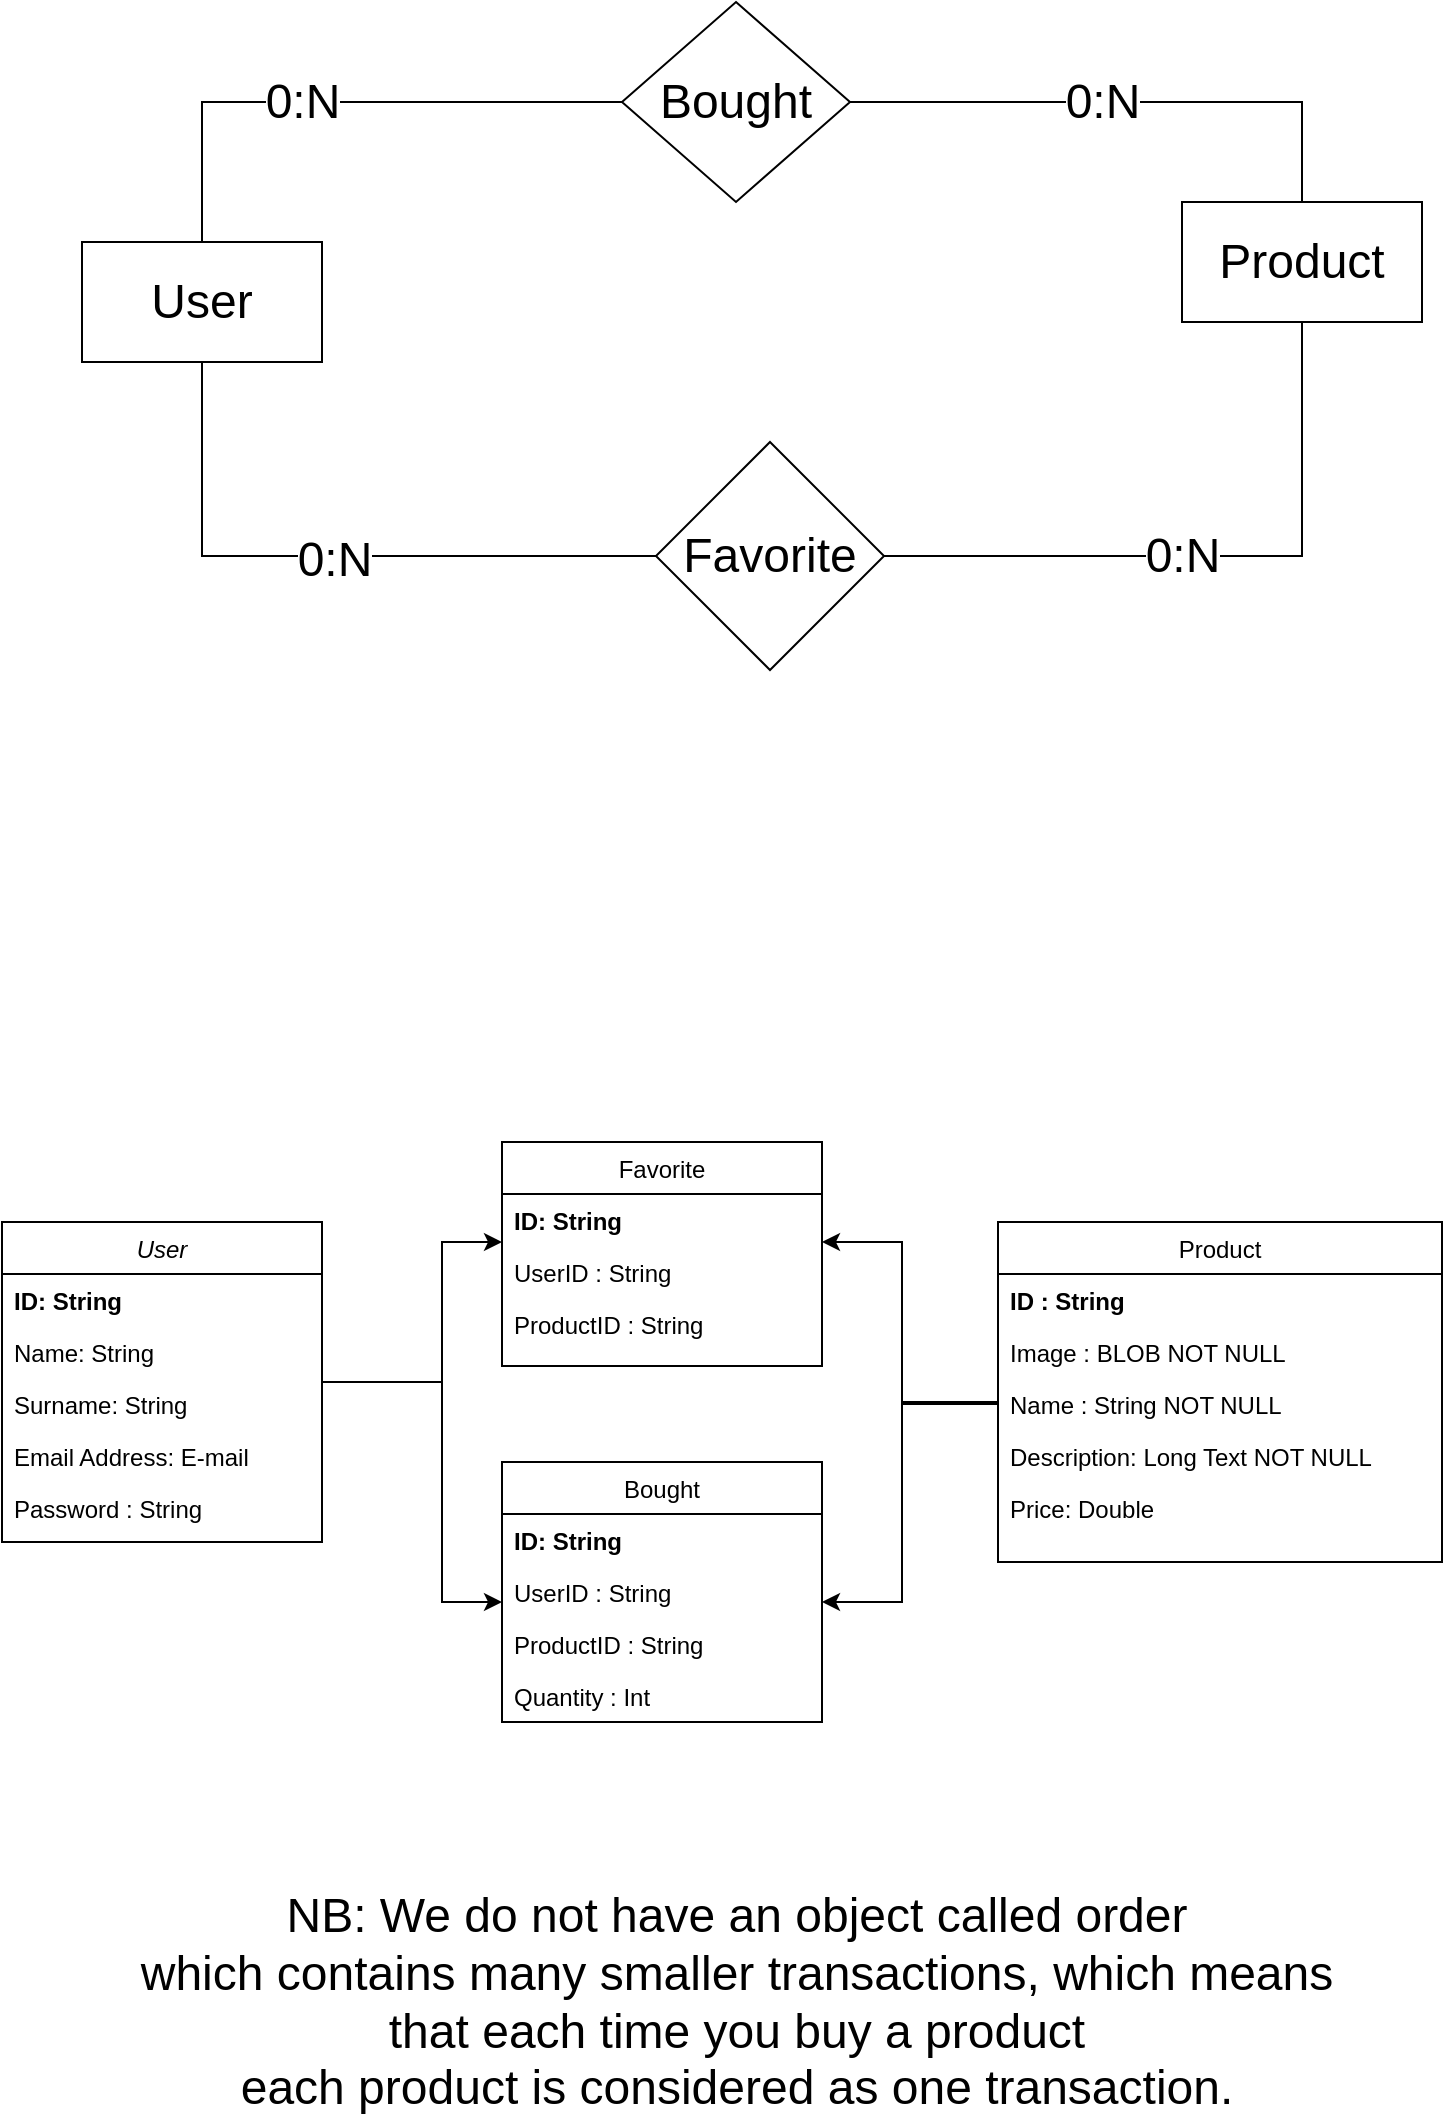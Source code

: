 <mxfile version="18.0.0" type="device"><diagram id="C5RBs43oDa-KdzZeNtuy" name="Page-1"><mxGraphModel dx="1422" dy="794" grid="1" gridSize="10" guides="1" tooltips="1" connect="1" arrows="1" fold="1" page="1" pageScale="1" pageWidth="827" pageHeight="1169" math="0" shadow="0"><root><mxCell id="WIyWlLk6GJQsqaUBKTNV-0"/><mxCell id="WIyWlLk6GJQsqaUBKTNV-1" parent="WIyWlLk6GJQsqaUBKTNV-0"/><mxCell id="eRDa9-uAciptOjBfAS-l-21" style="edgeStyle=orthogonalEdgeStyle;rounded=0;orthogonalLoop=1;jettySize=auto;html=1;fontSize=24;" parent="WIyWlLk6GJQsqaUBKTNV-1" source="zkfFHV4jXpPFQw0GAbJ--0" target="zkfFHV4jXpPFQw0GAbJ--13" edge="1"><mxGeometry relative="1" as="geometry"><mxPoint x="210" y="550" as="targetPoint"/><Array as="points"><mxPoint x="250" y="720"/><mxPoint x="250" y="650"/></Array></mxGeometry></mxCell><mxCell id="eRDa9-uAciptOjBfAS-l-30" style="edgeStyle=orthogonalEdgeStyle;rounded=0;orthogonalLoop=1;jettySize=auto;html=1;fontSize=24;" parent="WIyWlLk6GJQsqaUBKTNV-1" source="zkfFHV4jXpPFQw0GAbJ--0" target="eRDa9-uAciptOjBfAS-l-26" edge="1"><mxGeometry relative="1" as="geometry"><Array as="points"><mxPoint x="250" y="720"/><mxPoint x="250" y="830"/></Array></mxGeometry></mxCell><mxCell id="zkfFHV4jXpPFQw0GAbJ--0" value="User" style="swimlane;fontStyle=2;align=center;verticalAlign=top;childLayout=stackLayout;horizontal=1;startSize=26;horizontalStack=0;resizeParent=1;resizeLast=0;collapsible=1;marginBottom=0;rounded=0;shadow=0;strokeWidth=1;" parent="WIyWlLk6GJQsqaUBKTNV-1" vertex="1"><mxGeometry x="30" y="640" width="160" height="160" as="geometry"><mxRectangle x="230" y="140" width="160" height="26" as="alternateBounds"/></mxGeometry></mxCell><mxCell id="zkfFHV4jXpPFQw0GAbJ--5" value="ID: String" style="text;align=left;verticalAlign=top;spacingLeft=4;spacingRight=4;overflow=hidden;rotatable=0;points=[[0,0.5],[1,0.5]];portConstraint=eastwest;fontStyle=1" parent="zkfFHV4jXpPFQw0GAbJ--0" vertex="1"><mxGeometry y="26" width="160" height="26" as="geometry"/></mxCell><mxCell id="zkfFHV4jXpPFQw0GAbJ--1" value="Name: String" style="text;align=left;verticalAlign=top;spacingLeft=4;spacingRight=4;overflow=hidden;rotatable=0;points=[[0,0.5],[1,0.5]];portConstraint=eastwest;" parent="zkfFHV4jXpPFQw0GAbJ--0" vertex="1"><mxGeometry y="52" width="160" height="26" as="geometry"/></mxCell><mxCell id="zkfFHV4jXpPFQw0GAbJ--2" value="Surname: String" style="text;align=left;verticalAlign=top;spacingLeft=4;spacingRight=4;overflow=hidden;rotatable=0;points=[[0,0.5],[1,0.5]];portConstraint=eastwest;rounded=0;shadow=0;html=0;" parent="zkfFHV4jXpPFQw0GAbJ--0" vertex="1"><mxGeometry y="78" width="160" height="26" as="geometry"/></mxCell><mxCell id="zkfFHV4jXpPFQw0GAbJ--3" value="Email Address: E-mail" style="text;align=left;verticalAlign=top;spacingLeft=4;spacingRight=4;overflow=hidden;rotatable=0;points=[[0,0.5],[1,0.5]];portConstraint=eastwest;rounded=0;shadow=0;html=0;" parent="zkfFHV4jXpPFQw0GAbJ--0" vertex="1"><mxGeometry y="104" width="160" height="26" as="geometry"/></mxCell><mxCell id="eRDa9-uAciptOjBfAS-l-20" value="Password : String" style="text;align=left;verticalAlign=top;spacingLeft=4;spacingRight=4;overflow=hidden;rotatable=0;points=[[0,0.5],[1,0.5]];portConstraint=eastwest;" parent="zkfFHV4jXpPFQw0GAbJ--0" vertex="1"><mxGeometry y="130" width="160" height="26" as="geometry"/></mxCell><mxCell id="zkfFHV4jXpPFQw0GAbJ--13" value="Favorite" style="swimlane;fontStyle=0;align=center;verticalAlign=top;childLayout=stackLayout;horizontal=1;startSize=26;horizontalStack=0;resizeParent=1;resizeLast=0;collapsible=1;marginBottom=0;rounded=0;shadow=0;strokeWidth=1;" parent="WIyWlLk6GJQsqaUBKTNV-1" vertex="1"><mxGeometry x="280" y="600" width="160" height="112" as="geometry"><mxRectangle x="340" y="380" width="170" height="26" as="alternateBounds"/></mxGeometry></mxCell><mxCell id="zkfFHV4jXpPFQw0GAbJ--14" value="ID: String" style="text;align=left;verticalAlign=top;spacingLeft=4;spacingRight=4;overflow=hidden;rotatable=0;points=[[0,0.5],[1,0.5]];portConstraint=eastwest;fontStyle=1" parent="zkfFHV4jXpPFQw0GAbJ--13" vertex="1"><mxGeometry y="26" width="160" height="26" as="geometry"/></mxCell><mxCell id="eRDa9-uAciptOjBfAS-l-24" value="UserID : String" style="text;align=left;verticalAlign=top;spacingLeft=4;spacingRight=4;overflow=hidden;rotatable=0;points=[[0,0.5],[1,0.5]];portConstraint=eastwest;" parent="zkfFHV4jXpPFQw0GAbJ--13" vertex="1"><mxGeometry y="52" width="160" height="26" as="geometry"/></mxCell><mxCell id="eRDa9-uAciptOjBfAS-l-25" value="ProductID : String" style="text;align=left;verticalAlign=top;spacingLeft=4;spacingRight=4;overflow=hidden;rotatable=0;points=[[0,0.5],[1,0.5]];portConstraint=eastwest;" parent="zkfFHV4jXpPFQw0GAbJ--13" vertex="1"><mxGeometry y="78" width="160" height="26" as="geometry"/></mxCell><mxCell id="eRDa9-uAciptOjBfAS-l-22" style="edgeStyle=orthogonalEdgeStyle;rounded=0;orthogonalLoop=1;jettySize=auto;html=1;fontSize=24;" parent="WIyWlLk6GJQsqaUBKTNV-1" source="zkfFHV4jXpPFQw0GAbJ--17" target="zkfFHV4jXpPFQw0GAbJ--13" edge="1"><mxGeometry relative="1" as="geometry"><Array as="points"><mxPoint x="480" y="730"/><mxPoint x="480" y="650"/></Array></mxGeometry></mxCell><mxCell id="zkfFHV4jXpPFQw0GAbJ--17" value="Product" style="swimlane;fontStyle=0;align=center;verticalAlign=top;childLayout=stackLayout;horizontal=1;startSize=26;horizontalStack=0;resizeParent=1;resizeLast=0;collapsible=1;marginBottom=0;rounded=0;shadow=0;strokeWidth=1;" parent="WIyWlLk6GJQsqaUBKTNV-1" vertex="1"><mxGeometry x="528" y="640" width="222" height="170" as="geometry"><mxRectangle x="550" y="140" width="160" height="26" as="alternateBounds"/></mxGeometry></mxCell><mxCell id="zkfFHV4jXpPFQw0GAbJ--18" value="ID : String" style="text;align=left;verticalAlign=top;spacingLeft=4;spacingRight=4;overflow=hidden;rotatable=0;points=[[0,0.5],[1,0.5]];portConstraint=eastwest;fontStyle=1" parent="zkfFHV4jXpPFQw0GAbJ--17" vertex="1"><mxGeometry y="26" width="222" height="26" as="geometry"/></mxCell><mxCell id="zkfFHV4jXpPFQw0GAbJ--19" value="Image : BLOB NOT NULL" style="text;align=left;verticalAlign=top;spacingLeft=4;spacingRight=4;overflow=hidden;rotatable=0;points=[[0,0.5],[1,0.5]];portConstraint=eastwest;rounded=0;shadow=0;html=0;" parent="zkfFHV4jXpPFQw0GAbJ--17" vertex="1"><mxGeometry y="52" width="222" height="26" as="geometry"/></mxCell><mxCell id="zkfFHV4jXpPFQw0GAbJ--20" value="Name : String NOT NULL" style="text;align=left;verticalAlign=top;spacingLeft=4;spacingRight=4;overflow=hidden;rotatable=0;points=[[0,0.5],[1,0.5]];portConstraint=eastwest;rounded=0;shadow=0;html=0;" parent="zkfFHV4jXpPFQw0GAbJ--17" vertex="1"><mxGeometry y="78" width="222" height="26" as="geometry"/></mxCell><mxCell id="zkfFHV4jXpPFQw0GAbJ--21" value="Description: Long Text NOT NULL" style="text;align=left;verticalAlign=top;spacingLeft=4;spacingRight=4;overflow=hidden;rotatable=0;points=[[0,0.5],[1,0.5]];portConstraint=eastwest;rounded=0;shadow=0;html=0;" parent="zkfFHV4jXpPFQw0GAbJ--17" vertex="1"><mxGeometry y="104" width="222" height="26" as="geometry"/></mxCell><mxCell id="zkfFHV4jXpPFQw0GAbJ--22" value="Price: Double" style="text;align=left;verticalAlign=top;spacingLeft=4;spacingRight=4;overflow=hidden;rotatable=0;points=[[0,0.5],[1,0.5]];portConstraint=eastwest;rounded=0;shadow=0;html=0;" parent="zkfFHV4jXpPFQw0GAbJ--17" vertex="1"><mxGeometry y="130" width="222" height="26" as="geometry"/></mxCell><mxCell id="eRDa9-uAciptOjBfAS-l-0" value="&lt;font style=&quot;font-size: 24px;&quot;&gt;User&lt;/font&gt;" style="rounded=0;whiteSpace=wrap;html=1;" parent="WIyWlLk6GJQsqaUBKTNV-1" vertex="1"><mxGeometry x="70" y="150" width="120" height="60" as="geometry"/></mxCell><mxCell id="eRDa9-uAciptOjBfAS-l-1" value="Bought" style="rhombus;whiteSpace=wrap;html=1;fontSize=24;" parent="WIyWlLk6GJQsqaUBKTNV-1" vertex="1"><mxGeometry x="340" y="30" width="114" height="100" as="geometry"/></mxCell><mxCell id="eRDa9-uAciptOjBfAS-l-2" value="Favorite" style="rhombus;whiteSpace=wrap;html=1;fontSize=24;" parent="WIyWlLk6GJQsqaUBKTNV-1" vertex="1"><mxGeometry x="357" y="250" width="114" height="114" as="geometry"/></mxCell><mxCell id="eRDa9-uAciptOjBfAS-l-3" value="Product" style="rounded=0;whiteSpace=wrap;html=1;fontSize=24;" parent="WIyWlLk6GJQsqaUBKTNV-1" vertex="1"><mxGeometry x="620" y="130" width="120" height="60" as="geometry"/></mxCell><mxCell id="eRDa9-uAciptOjBfAS-l-6" value="" style="endArrow=none;html=1;rounded=0;fontSize=24;entryX=0.5;entryY=1;entryDx=0;entryDy=0;exitX=0;exitY=0.5;exitDx=0;exitDy=0;" parent="WIyWlLk6GJQsqaUBKTNV-1" source="eRDa9-uAciptOjBfAS-l-2" target="eRDa9-uAciptOjBfAS-l-0" edge="1"><mxGeometry width="50" height="50" relative="1" as="geometry"><mxPoint x="390" y="320" as="sourcePoint"/><mxPoint x="440" y="270" as="targetPoint"/><Array as="points"><mxPoint x="130" y="307"/></Array></mxGeometry></mxCell><mxCell id="eRDa9-uAciptOjBfAS-l-9" value="" style="endArrow=none;html=1;rounded=0;fontSize=24;entryX=1;entryY=0.5;entryDx=0;entryDy=0;exitX=0.5;exitY=1;exitDx=0;exitDy=0;" parent="WIyWlLk6GJQsqaUBKTNV-1" source="eRDa9-uAciptOjBfAS-l-3" target="eRDa9-uAciptOjBfAS-l-2" edge="1"><mxGeometry width="50" height="50" relative="1" as="geometry"><mxPoint x="390" y="320" as="sourcePoint"/><mxPoint x="440" y="270" as="targetPoint"/><Array as="points"><mxPoint x="680" y="307"/></Array></mxGeometry></mxCell><mxCell id="eRDa9-uAciptOjBfAS-l-10" value="" style="endArrow=none;html=1;rounded=0;fontSize=24;exitX=0.5;exitY=0;exitDx=0;exitDy=0;entryX=0;entryY=0.5;entryDx=0;entryDy=0;" parent="WIyWlLk6GJQsqaUBKTNV-1" source="eRDa9-uAciptOjBfAS-l-0" target="eRDa9-uAciptOjBfAS-l-1" edge="1"><mxGeometry width="50" height="50" relative="1" as="geometry"><mxPoint x="90" y="140" as="sourcePoint"/><mxPoint x="130" y="80" as="targetPoint"/><Array as="points"><mxPoint x="130" y="80"/></Array></mxGeometry></mxCell><mxCell id="eRDa9-uAciptOjBfAS-l-12" value="0:N" style="edgeLabel;html=1;align=center;verticalAlign=middle;resizable=0;points=[];fontSize=24;" parent="eRDa9-uAciptOjBfAS-l-10" vertex="1" connectable="0"><mxGeometry x="-0.064" y="-2" relative="1" as="geometry"><mxPoint x="-11" y="-2" as="offset"/></mxGeometry></mxCell><mxCell id="eRDa9-uAciptOjBfAS-l-11" value="" style="endArrow=none;html=1;rounded=0;fontSize=24;exitX=1;exitY=0.5;exitDx=0;exitDy=0;entryX=0.5;entryY=0;entryDx=0;entryDy=0;" parent="WIyWlLk6GJQsqaUBKTNV-1" source="eRDa9-uAciptOjBfAS-l-1" target="eRDa9-uAciptOjBfAS-l-3" edge="1"><mxGeometry width="50" height="50" relative="1" as="geometry"><mxPoint x="580" y="110" as="sourcePoint"/><mxPoint x="630" y="60" as="targetPoint"/><Array as="points"><mxPoint x="680" y="80"/></Array></mxGeometry></mxCell><mxCell id="eRDa9-uAciptOjBfAS-l-13" value="0:N" style="edgeLabel;html=1;align=center;verticalAlign=middle;resizable=0;points=[];fontSize=24;" parent="WIyWlLk6GJQsqaUBKTNV-1" vertex="1" connectable="0"><mxGeometry x="580" y="80" as="geometry"/></mxCell><mxCell id="eRDa9-uAciptOjBfAS-l-14" value="0:N" style="edgeLabel;html=1;align=center;verticalAlign=middle;resizable=0;points=[];fontSize=24;" parent="WIyWlLk6GJQsqaUBKTNV-1" vertex="1" connectable="0"><mxGeometry x="160" y="220" as="geometry"><mxPoint x="36" y="89" as="offset"/></mxGeometry></mxCell><mxCell id="eRDa9-uAciptOjBfAS-l-15" value="0:N" style="edgeLabel;html=1;align=center;verticalAlign=middle;resizable=0;points=[];fontSize=24;" parent="WIyWlLk6GJQsqaUBKTNV-1" vertex="1" connectable="0"><mxGeometry x="620" y="307" as="geometry"/></mxCell><mxCell id="eRDa9-uAciptOjBfAS-l-26" value="Bought" style="swimlane;fontStyle=0;align=center;verticalAlign=top;childLayout=stackLayout;horizontal=1;startSize=26;horizontalStack=0;resizeParent=1;resizeLast=0;collapsible=1;marginBottom=0;rounded=0;shadow=0;strokeWidth=1;" parent="WIyWlLk6GJQsqaUBKTNV-1" vertex="1"><mxGeometry x="280" y="760" width="160" height="130" as="geometry"><mxRectangle x="340" y="380" width="170" height="26" as="alternateBounds"/></mxGeometry></mxCell><mxCell id="eRDa9-uAciptOjBfAS-l-27" value="ID: String" style="text;align=left;verticalAlign=top;spacingLeft=4;spacingRight=4;overflow=hidden;rotatable=0;points=[[0,0.5],[1,0.5]];portConstraint=eastwest;fontStyle=1" parent="eRDa9-uAciptOjBfAS-l-26" vertex="1"><mxGeometry y="26" width="160" height="26" as="geometry"/></mxCell><mxCell id="eRDa9-uAciptOjBfAS-l-28" value="UserID : String" style="text;align=left;verticalAlign=top;spacingLeft=4;spacingRight=4;overflow=hidden;rotatable=0;points=[[0,0.5],[1,0.5]];portConstraint=eastwest;" parent="eRDa9-uAciptOjBfAS-l-26" vertex="1"><mxGeometry y="52" width="160" height="26" as="geometry"/></mxCell><mxCell id="eRDa9-uAciptOjBfAS-l-29" value="ProductID : String" style="text;align=left;verticalAlign=top;spacingLeft=4;spacingRight=4;overflow=hidden;rotatable=0;points=[[0,0.5],[1,0.5]];portConstraint=eastwest;" parent="eRDa9-uAciptOjBfAS-l-26" vertex="1"><mxGeometry y="78" width="160" height="26" as="geometry"/></mxCell><mxCell id="eRDa9-uAciptOjBfAS-l-32" value="Quantity : Int" style="text;align=left;verticalAlign=top;spacingLeft=4;spacingRight=4;overflow=hidden;rotatable=0;points=[[0,0.5],[1,0.5]];portConstraint=eastwest;" parent="eRDa9-uAciptOjBfAS-l-26" vertex="1"><mxGeometry y="104" width="160" height="26" as="geometry"/></mxCell><mxCell id="eRDa9-uAciptOjBfAS-l-31" style="edgeStyle=orthogonalEdgeStyle;rounded=0;orthogonalLoop=1;jettySize=auto;html=1;fontSize=24;" parent="WIyWlLk6GJQsqaUBKTNV-1" source="zkfFHV4jXpPFQw0GAbJ--20" target="eRDa9-uAciptOjBfAS-l-26" edge="1"><mxGeometry relative="1" as="geometry"><Array as="points"><mxPoint x="480" y="731"/><mxPoint x="480" y="830"/></Array></mxGeometry></mxCell><mxCell id="eRDa9-uAciptOjBfAS-l-33" value="NB: We do not have an object called order&lt;br&gt;which contains many smaller transactions, which means&lt;br&gt;that each time you buy a product &lt;br&gt;each product is considered as one transaction." style="text;html=1;align=center;verticalAlign=middle;resizable=0;points=[];autosize=1;strokeColor=none;fillColor=none;fontSize=24;" parent="WIyWlLk6GJQsqaUBKTNV-1" vertex="1"><mxGeometry x="92" y="970" width="610" height="120" as="geometry"/></mxCell></root></mxGraphModel></diagram></mxfile>